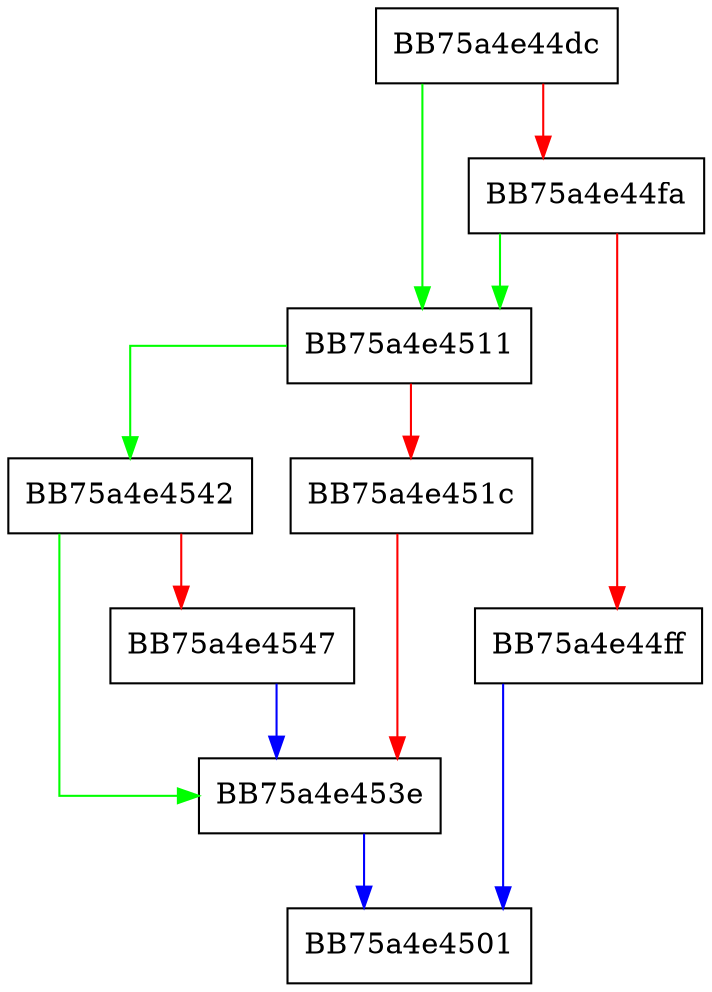 digraph sqlite3BtreeLast {
  node [shape="box"];
  graph [splines=ortho];
  BB75a4e44dc -> BB75a4e4511 [color="green"];
  BB75a4e44dc -> BB75a4e44fa [color="red"];
  BB75a4e44fa -> BB75a4e4511 [color="green"];
  BB75a4e44fa -> BB75a4e44ff [color="red"];
  BB75a4e44ff -> BB75a4e4501 [color="blue"];
  BB75a4e4511 -> BB75a4e4542 [color="green"];
  BB75a4e4511 -> BB75a4e451c [color="red"];
  BB75a4e451c -> BB75a4e453e [color="red"];
  BB75a4e453e -> BB75a4e4501 [color="blue"];
  BB75a4e4542 -> BB75a4e453e [color="green"];
  BB75a4e4542 -> BB75a4e4547 [color="red"];
  BB75a4e4547 -> BB75a4e453e [color="blue"];
}